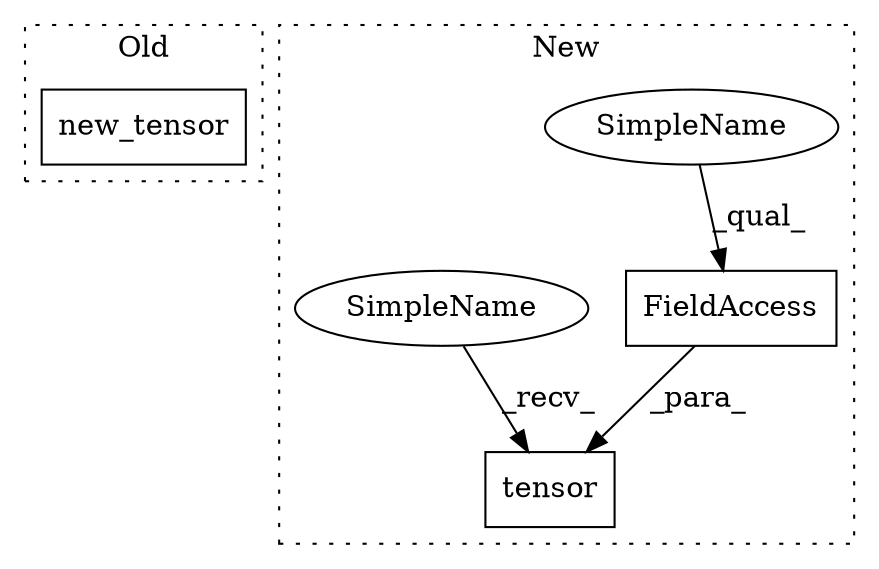 digraph G {
subgraph cluster0 {
1 [label="new_tensor" a="32" s="3244,3258" l="11,1" shape="box"];
label = "Old";
style="dotted";
}
subgraph cluster1 {
2 [label="tensor" a="32" s="3262,3293" l="7,1" shape="box"];
3 [label="FieldAccess" a="22" s="3273" l="13" shape="box"];
4 [label="SimpleName" a="42" s="3273" l="5" shape="ellipse"];
5 [label="SimpleName" a="42" s="3256" l="5" shape="ellipse"];
label = "New";
style="dotted";
}
3 -> 2 [label="_para_"];
4 -> 3 [label="_qual_"];
5 -> 2 [label="_recv_"];
}